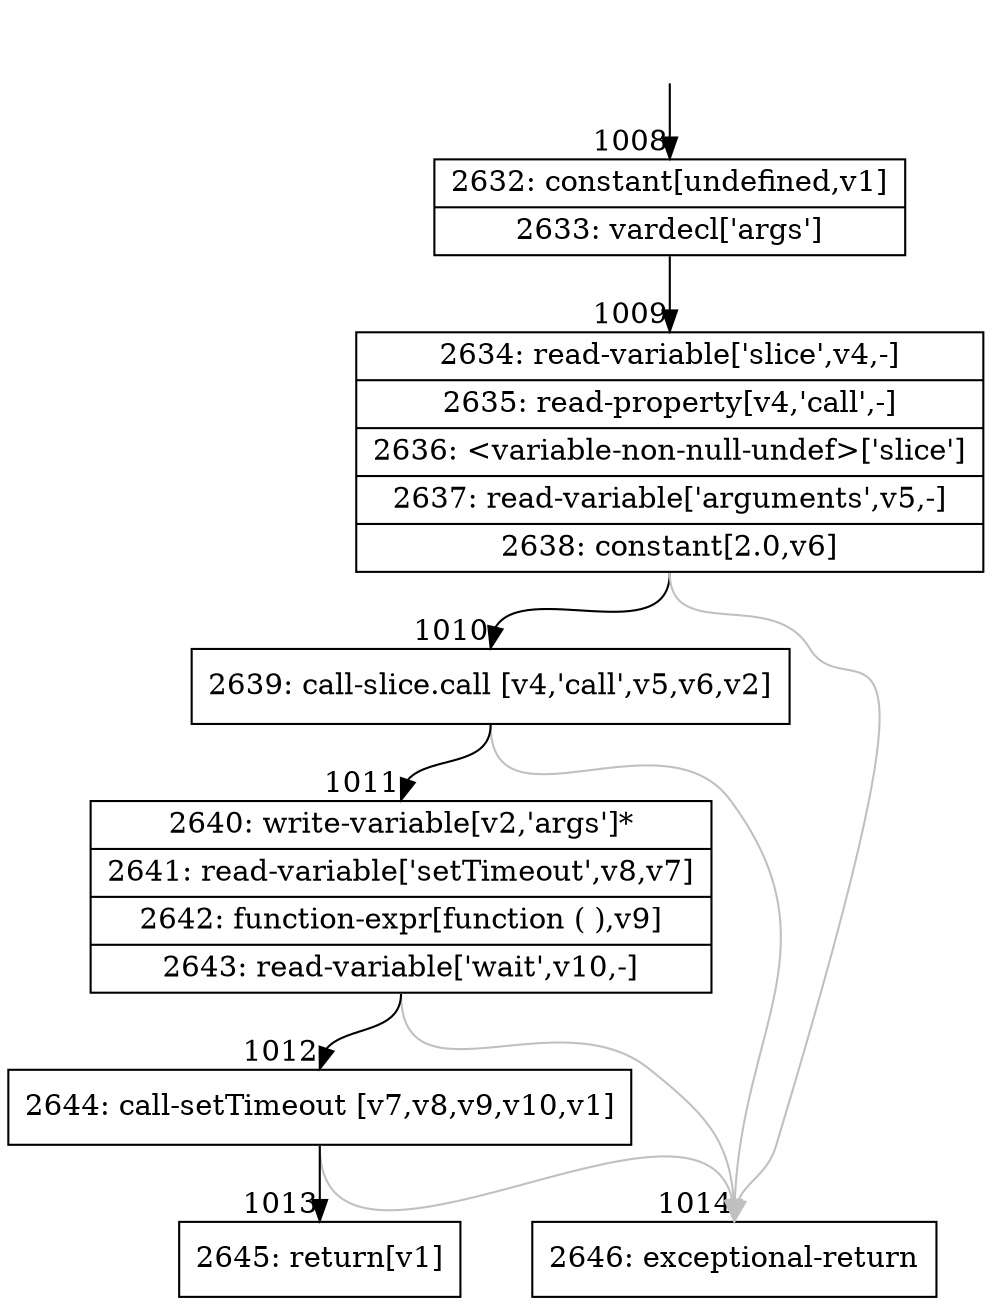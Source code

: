 digraph {
rankdir="TD"
BB_entry84[shape=none,label=""];
BB_entry84 -> BB1008 [tailport=s, headport=n, headlabel="    1008"]
BB1008 [shape=record label="{2632: constant[undefined,v1]|2633: vardecl['args']}" ] 
BB1008 -> BB1009 [tailport=s, headport=n, headlabel="      1009"]
BB1009 [shape=record label="{2634: read-variable['slice',v4,-]|2635: read-property[v4,'call',-]|2636: \<variable-non-null-undef\>['slice']|2637: read-variable['arguments',v5,-]|2638: constant[2.0,v6]}" ] 
BB1009 -> BB1010 [tailport=s, headport=n, headlabel="      1010"]
BB1009 -> BB1014 [tailport=s, headport=n, color=gray, headlabel="      1014"]
BB1010 [shape=record label="{2639: call-slice.call [v4,'call',v5,v6,v2]}" ] 
BB1010 -> BB1011 [tailport=s, headport=n, headlabel="      1011"]
BB1010 -> BB1014 [tailport=s, headport=n, color=gray]
BB1011 [shape=record label="{2640: write-variable[v2,'args']*|2641: read-variable['setTimeout',v8,v7]|2642: function-expr[function ( ),v9]|2643: read-variable['wait',v10,-]}" ] 
BB1011 -> BB1012 [tailport=s, headport=n, headlabel="      1012"]
BB1011 -> BB1014 [tailport=s, headport=n, color=gray]
BB1012 [shape=record label="{2644: call-setTimeout [v7,v8,v9,v10,v1]}" ] 
BB1012 -> BB1013 [tailport=s, headport=n, headlabel="      1013"]
BB1012 -> BB1014 [tailport=s, headport=n, color=gray]
BB1013 [shape=record label="{2645: return[v1]}" ] 
BB1014 [shape=record label="{2646: exceptional-return}" ] 
//#$~ 769
}
